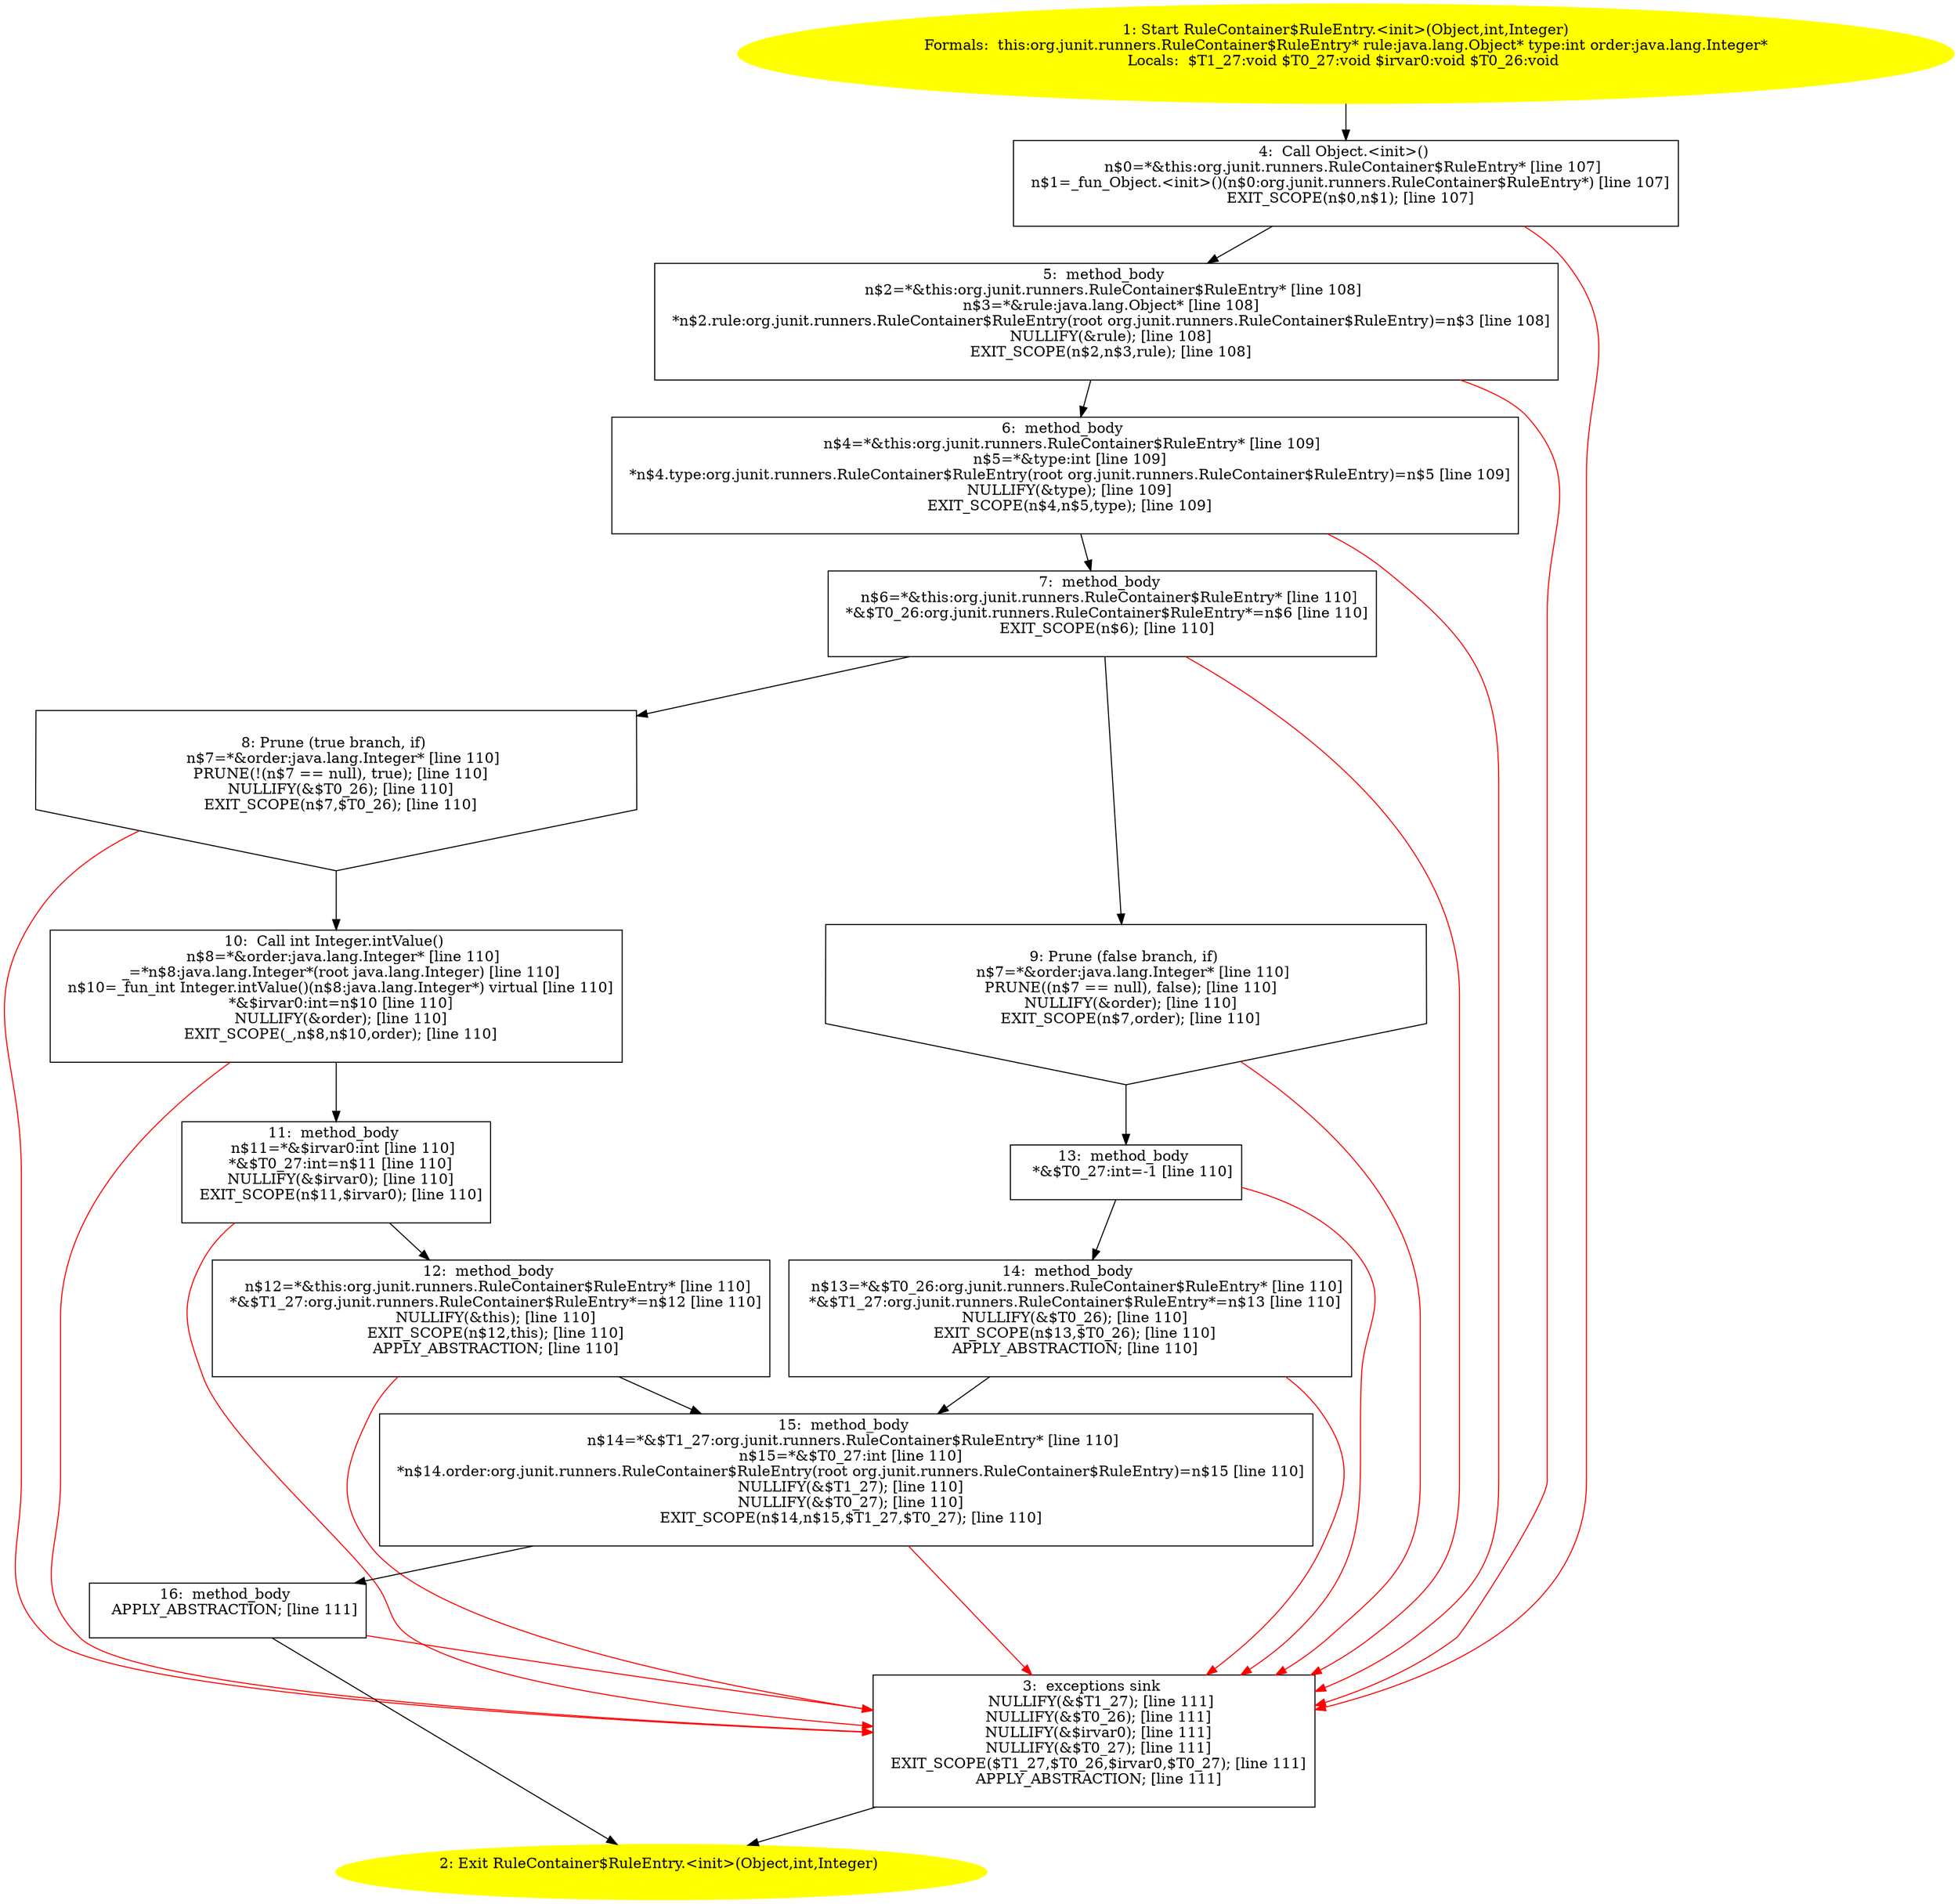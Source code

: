 /* @generated */
digraph cfg {
"org.junit.runners.RuleContainer$RuleEntry.<init>(java.lang.Object,int,java.lang.Integer).aedf439c553a54adda19e633c4d12f9d_1" [label="1: Start RuleContainer$RuleEntry.<init>(Object,int,Integer)\nFormals:  this:org.junit.runners.RuleContainer$RuleEntry* rule:java.lang.Object* type:int order:java.lang.Integer*\nLocals:  $T1_27:void $T0_27:void $irvar0:void $T0_26:void \n  " color=yellow style=filled]
	

	 "org.junit.runners.RuleContainer$RuleEntry.<init>(java.lang.Object,int,java.lang.Integer).aedf439c553a54adda19e633c4d12f9d_1" -> "org.junit.runners.RuleContainer$RuleEntry.<init>(java.lang.Object,int,java.lang.Integer).aedf439c553a54adda19e633c4d12f9d_4" ;
"org.junit.runners.RuleContainer$RuleEntry.<init>(java.lang.Object,int,java.lang.Integer).aedf439c553a54adda19e633c4d12f9d_2" [label="2: Exit RuleContainer$RuleEntry.<init>(Object,int,Integer) \n  " color=yellow style=filled]
	

"org.junit.runners.RuleContainer$RuleEntry.<init>(java.lang.Object,int,java.lang.Integer).aedf439c553a54adda19e633c4d12f9d_3" [label="3:  exceptions sink \n   NULLIFY(&$T1_27); [line 111]\n  NULLIFY(&$T0_26); [line 111]\n  NULLIFY(&$irvar0); [line 111]\n  NULLIFY(&$T0_27); [line 111]\n  EXIT_SCOPE($T1_27,$T0_26,$irvar0,$T0_27); [line 111]\n  APPLY_ABSTRACTION; [line 111]\n " shape="box"]
	

	 "org.junit.runners.RuleContainer$RuleEntry.<init>(java.lang.Object,int,java.lang.Integer).aedf439c553a54adda19e633c4d12f9d_3" -> "org.junit.runners.RuleContainer$RuleEntry.<init>(java.lang.Object,int,java.lang.Integer).aedf439c553a54adda19e633c4d12f9d_2" ;
"org.junit.runners.RuleContainer$RuleEntry.<init>(java.lang.Object,int,java.lang.Integer).aedf439c553a54adda19e633c4d12f9d_4" [label="4:  Call Object.<init>() \n   n$0=*&this:org.junit.runners.RuleContainer$RuleEntry* [line 107]\n  n$1=_fun_Object.<init>()(n$0:org.junit.runners.RuleContainer$RuleEntry*) [line 107]\n  EXIT_SCOPE(n$0,n$1); [line 107]\n " shape="box"]
	

	 "org.junit.runners.RuleContainer$RuleEntry.<init>(java.lang.Object,int,java.lang.Integer).aedf439c553a54adda19e633c4d12f9d_4" -> "org.junit.runners.RuleContainer$RuleEntry.<init>(java.lang.Object,int,java.lang.Integer).aedf439c553a54adda19e633c4d12f9d_5" ;
	 "org.junit.runners.RuleContainer$RuleEntry.<init>(java.lang.Object,int,java.lang.Integer).aedf439c553a54adda19e633c4d12f9d_4" -> "org.junit.runners.RuleContainer$RuleEntry.<init>(java.lang.Object,int,java.lang.Integer).aedf439c553a54adda19e633c4d12f9d_3" [color="red" ];
"org.junit.runners.RuleContainer$RuleEntry.<init>(java.lang.Object,int,java.lang.Integer).aedf439c553a54adda19e633c4d12f9d_5" [label="5:  method_body \n   n$2=*&this:org.junit.runners.RuleContainer$RuleEntry* [line 108]\n  n$3=*&rule:java.lang.Object* [line 108]\n  *n$2.rule:org.junit.runners.RuleContainer$RuleEntry(root org.junit.runners.RuleContainer$RuleEntry)=n$3 [line 108]\n  NULLIFY(&rule); [line 108]\n  EXIT_SCOPE(n$2,n$3,rule); [line 108]\n " shape="box"]
	

	 "org.junit.runners.RuleContainer$RuleEntry.<init>(java.lang.Object,int,java.lang.Integer).aedf439c553a54adda19e633c4d12f9d_5" -> "org.junit.runners.RuleContainer$RuleEntry.<init>(java.lang.Object,int,java.lang.Integer).aedf439c553a54adda19e633c4d12f9d_6" ;
	 "org.junit.runners.RuleContainer$RuleEntry.<init>(java.lang.Object,int,java.lang.Integer).aedf439c553a54adda19e633c4d12f9d_5" -> "org.junit.runners.RuleContainer$RuleEntry.<init>(java.lang.Object,int,java.lang.Integer).aedf439c553a54adda19e633c4d12f9d_3" [color="red" ];
"org.junit.runners.RuleContainer$RuleEntry.<init>(java.lang.Object,int,java.lang.Integer).aedf439c553a54adda19e633c4d12f9d_6" [label="6:  method_body \n   n$4=*&this:org.junit.runners.RuleContainer$RuleEntry* [line 109]\n  n$5=*&type:int [line 109]\n  *n$4.type:org.junit.runners.RuleContainer$RuleEntry(root org.junit.runners.RuleContainer$RuleEntry)=n$5 [line 109]\n  NULLIFY(&type); [line 109]\n  EXIT_SCOPE(n$4,n$5,type); [line 109]\n " shape="box"]
	

	 "org.junit.runners.RuleContainer$RuleEntry.<init>(java.lang.Object,int,java.lang.Integer).aedf439c553a54adda19e633c4d12f9d_6" -> "org.junit.runners.RuleContainer$RuleEntry.<init>(java.lang.Object,int,java.lang.Integer).aedf439c553a54adda19e633c4d12f9d_7" ;
	 "org.junit.runners.RuleContainer$RuleEntry.<init>(java.lang.Object,int,java.lang.Integer).aedf439c553a54adda19e633c4d12f9d_6" -> "org.junit.runners.RuleContainer$RuleEntry.<init>(java.lang.Object,int,java.lang.Integer).aedf439c553a54adda19e633c4d12f9d_3" [color="red" ];
"org.junit.runners.RuleContainer$RuleEntry.<init>(java.lang.Object,int,java.lang.Integer).aedf439c553a54adda19e633c4d12f9d_7" [label="7:  method_body \n   n$6=*&this:org.junit.runners.RuleContainer$RuleEntry* [line 110]\n  *&$T0_26:org.junit.runners.RuleContainer$RuleEntry*=n$6 [line 110]\n  EXIT_SCOPE(n$6); [line 110]\n " shape="box"]
	

	 "org.junit.runners.RuleContainer$RuleEntry.<init>(java.lang.Object,int,java.lang.Integer).aedf439c553a54adda19e633c4d12f9d_7" -> "org.junit.runners.RuleContainer$RuleEntry.<init>(java.lang.Object,int,java.lang.Integer).aedf439c553a54adda19e633c4d12f9d_8" ;
	 "org.junit.runners.RuleContainer$RuleEntry.<init>(java.lang.Object,int,java.lang.Integer).aedf439c553a54adda19e633c4d12f9d_7" -> "org.junit.runners.RuleContainer$RuleEntry.<init>(java.lang.Object,int,java.lang.Integer).aedf439c553a54adda19e633c4d12f9d_9" ;
	 "org.junit.runners.RuleContainer$RuleEntry.<init>(java.lang.Object,int,java.lang.Integer).aedf439c553a54adda19e633c4d12f9d_7" -> "org.junit.runners.RuleContainer$RuleEntry.<init>(java.lang.Object,int,java.lang.Integer).aedf439c553a54adda19e633c4d12f9d_3" [color="red" ];
"org.junit.runners.RuleContainer$RuleEntry.<init>(java.lang.Object,int,java.lang.Integer).aedf439c553a54adda19e633c4d12f9d_8" [label="8: Prune (true branch, if) \n   n$7=*&order:java.lang.Integer* [line 110]\n  PRUNE(!(n$7 == null), true); [line 110]\n  NULLIFY(&$T0_26); [line 110]\n  EXIT_SCOPE(n$7,$T0_26); [line 110]\n " shape="invhouse"]
	

	 "org.junit.runners.RuleContainer$RuleEntry.<init>(java.lang.Object,int,java.lang.Integer).aedf439c553a54adda19e633c4d12f9d_8" -> "org.junit.runners.RuleContainer$RuleEntry.<init>(java.lang.Object,int,java.lang.Integer).aedf439c553a54adda19e633c4d12f9d_10" ;
	 "org.junit.runners.RuleContainer$RuleEntry.<init>(java.lang.Object,int,java.lang.Integer).aedf439c553a54adda19e633c4d12f9d_8" -> "org.junit.runners.RuleContainer$RuleEntry.<init>(java.lang.Object,int,java.lang.Integer).aedf439c553a54adda19e633c4d12f9d_3" [color="red" ];
"org.junit.runners.RuleContainer$RuleEntry.<init>(java.lang.Object,int,java.lang.Integer).aedf439c553a54adda19e633c4d12f9d_9" [label="9: Prune (false branch, if) \n   n$7=*&order:java.lang.Integer* [line 110]\n  PRUNE((n$7 == null), false); [line 110]\n  NULLIFY(&order); [line 110]\n  EXIT_SCOPE(n$7,order); [line 110]\n " shape="invhouse"]
	

	 "org.junit.runners.RuleContainer$RuleEntry.<init>(java.lang.Object,int,java.lang.Integer).aedf439c553a54adda19e633c4d12f9d_9" -> "org.junit.runners.RuleContainer$RuleEntry.<init>(java.lang.Object,int,java.lang.Integer).aedf439c553a54adda19e633c4d12f9d_13" ;
	 "org.junit.runners.RuleContainer$RuleEntry.<init>(java.lang.Object,int,java.lang.Integer).aedf439c553a54adda19e633c4d12f9d_9" -> "org.junit.runners.RuleContainer$RuleEntry.<init>(java.lang.Object,int,java.lang.Integer).aedf439c553a54adda19e633c4d12f9d_3" [color="red" ];
"org.junit.runners.RuleContainer$RuleEntry.<init>(java.lang.Object,int,java.lang.Integer).aedf439c553a54adda19e633c4d12f9d_10" [label="10:  Call int Integer.intValue() \n   n$8=*&order:java.lang.Integer* [line 110]\n  _=*n$8:java.lang.Integer*(root java.lang.Integer) [line 110]\n  n$10=_fun_int Integer.intValue()(n$8:java.lang.Integer*) virtual [line 110]\n  *&$irvar0:int=n$10 [line 110]\n  NULLIFY(&order); [line 110]\n  EXIT_SCOPE(_,n$8,n$10,order); [line 110]\n " shape="box"]
	

	 "org.junit.runners.RuleContainer$RuleEntry.<init>(java.lang.Object,int,java.lang.Integer).aedf439c553a54adda19e633c4d12f9d_10" -> "org.junit.runners.RuleContainer$RuleEntry.<init>(java.lang.Object,int,java.lang.Integer).aedf439c553a54adda19e633c4d12f9d_11" ;
	 "org.junit.runners.RuleContainer$RuleEntry.<init>(java.lang.Object,int,java.lang.Integer).aedf439c553a54adda19e633c4d12f9d_10" -> "org.junit.runners.RuleContainer$RuleEntry.<init>(java.lang.Object,int,java.lang.Integer).aedf439c553a54adda19e633c4d12f9d_3" [color="red" ];
"org.junit.runners.RuleContainer$RuleEntry.<init>(java.lang.Object,int,java.lang.Integer).aedf439c553a54adda19e633c4d12f9d_11" [label="11:  method_body \n   n$11=*&$irvar0:int [line 110]\n  *&$T0_27:int=n$11 [line 110]\n  NULLIFY(&$irvar0); [line 110]\n  EXIT_SCOPE(n$11,$irvar0); [line 110]\n " shape="box"]
	

	 "org.junit.runners.RuleContainer$RuleEntry.<init>(java.lang.Object,int,java.lang.Integer).aedf439c553a54adda19e633c4d12f9d_11" -> "org.junit.runners.RuleContainer$RuleEntry.<init>(java.lang.Object,int,java.lang.Integer).aedf439c553a54adda19e633c4d12f9d_12" ;
	 "org.junit.runners.RuleContainer$RuleEntry.<init>(java.lang.Object,int,java.lang.Integer).aedf439c553a54adda19e633c4d12f9d_11" -> "org.junit.runners.RuleContainer$RuleEntry.<init>(java.lang.Object,int,java.lang.Integer).aedf439c553a54adda19e633c4d12f9d_3" [color="red" ];
"org.junit.runners.RuleContainer$RuleEntry.<init>(java.lang.Object,int,java.lang.Integer).aedf439c553a54adda19e633c4d12f9d_12" [label="12:  method_body \n   n$12=*&this:org.junit.runners.RuleContainer$RuleEntry* [line 110]\n  *&$T1_27:org.junit.runners.RuleContainer$RuleEntry*=n$12 [line 110]\n  NULLIFY(&this); [line 110]\n  EXIT_SCOPE(n$12,this); [line 110]\n  APPLY_ABSTRACTION; [line 110]\n " shape="box"]
	

	 "org.junit.runners.RuleContainer$RuleEntry.<init>(java.lang.Object,int,java.lang.Integer).aedf439c553a54adda19e633c4d12f9d_12" -> "org.junit.runners.RuleContainer$RuleEntry.<init>(java.lang.Object,int,java.lang.Integer).aedf439c553a54adda19e633c4d12f9d_15" ;
	 "org.junit.runners.RuleContainer$RuleEntry.<init>(java.lang.Object,int,java.lang.Integer).aedf439c553a54adda19e633c4d12f9d_12" -> "org.junit.runners.RuleContainer$RuleEntry.<init>(java.lang.Object,int,java.lang.Integer).aedf439c553a54adda19e633c4d12f9d_3" [color="red" ];
"org.junit.runners.RuleContainer$RuleEntry.<init>(java.lang.Object,int,java.lang.Integer).aedf439c553a54adda19e633c4d12f9d_13" [label="13:  method_body \n   *&$T0_27:int=-1 [line 110]\n " shape="box"]
	

	 "org.junit.runners.RuleContainer$RuleEntry.<init>(java.lang.Object,int,java.lang.Integer).aedf439c553a54adda19e633c4d12f9d_13" -> "org.junit.runners.RuleContainer$RuleEntry.<init>(java.lang.Object,int,java.lang.Integer).aedf439c553a54adda19e633c4d12f9d_14" ;
	 "org.junit.runners.RuleContainer$RuleEntry.<init>(java.lang.Object,int,java.lang.Integer).aedf439c553a54adda19e633c4d12f9d_13" -> "org.junit.runners.RuleContainer$RuleEntry.<init>(java.lang.Object,int,java.lang.Integer).aedf439c553a54adda19e633c4d12f9d_3" [color="red" ];
"org.junit.runners.RuleContainer$RuleEntry.<init>(java.lang.Object,int,java.lang.Integer).aedf439c553a54adda19e633c4d12f9d_14" [label="14:  method_body \n   n$13=*&$T0_26:org.junit.runners.RuleContainer$RuleEntry* [line 110]\n  *&$T1_27:org.junit.runners.RuleContainer$RuleEntry*=n$13 [line 110]\n  NULLIFY(&$T0_26); [line 110]\n  EXIT_SCOPE(n$13,$T0_26); [line 110]\n  APPLY_ABSTRACTION; [line 110]\n " shape="box"]
	

	 "org.junit.runners.RuleContainer$RuleEntry.<init>(java.lang.Object,int,java.lang.Integer).aedf439c553a54adda19e633c4d12f9d_14" -> "org.junit.runners.RuleContainer$RuleEntry.<init>(java.lang.Object,int,java.lang.Integer).aedf439c553a54adda19e633c4d12f9d_15" ;
	 "org.junit.runners.RuleContainer$RuleEntry.<init>(java.lang.Object,int,java.lang.Integer).aedf439c553a54adda19e633c4d12f9d_14" -> "org.junit.runners.RuleContainer$RuleEntry.<init>(java.lang.Object,int,java.lang.Integer).aedf439c553a54adda19e633c4d12f9d_3" [color="red" ];
"org.junit.runners.RuleContainer$RuleEntry.<init>(java.lang.Object,int,java.lang.Integer).aedf439c553a54adda19e633c4d12f9d_15" [label="15:  method_body \n   n$14=*&$T1_27:org.junit.runners.RuleContainer$RuleEntry* [line 110]\n  n$15=*&$T0_27:int [line 110]\n  *n$14.order:org.junit.runners.RuleContainer$RuleEntry(root org.junit.runners.RuleContainer$RuleEntry)=n$15 [line 110]\n  NULLIFY(&$T1_27); [line 110]\n  NULLIFY(&$T0_27); [line 110]\n  EXIT_SCOPE(n$14,n$15,$T1_27,$T0_27); [line 110]\n " shape="box"]
	

	 "org.junit.runners.RuleContainer$RuleEntry.<init>(java.lang.Object,int,java.lang.Integer).aedf439c553a54adda19e633c4d12f9d_15" -> "org.junit.runners.RuleContainer$RuleEntry.<init>(java.lang.Object,int,java.lang.Integer).aedf439c553a54adda19e633c4d12f9d_16" ;
	 "org.junit.runners.RuleContainer$RuleEntry.<init>(java.lang.Object,int,java.lang.Integer).aedf439c553a54adda19e633c4d12f9d_15" -> "org.junit.runners.RuleContainer$RuleEntry.<init>(java.lang.Object,int,java.lang.Integer).aedf439c553a54adda19e633c4d12f9d_3" [color="red" ];
"org.junit.runners.RuleContainer$RuleEntry.<init>(java.lang.Object,int,java.lang.Integer).aedf439c553a54adda19e633c4d12f9d_16" [label="16:  method_body \n   APPLY_ABSTRACTION; [line 111]\n " shape="box"]
	

	 "org.junit.runners.RuleContainer$RuleEntry.<init>(java.lang.Object,int,java.lang.Integer).aedf439c553a54adda19e633c4d12f9d_16" -> "org.junit.runners.RuleContainer$RuleEntry.<init>(java.lang.Object,int,java.lang.Integer).aedf439c553a54adda19e633c4d12f9d_2" ;
	 "org.junit.runners.RuleContainer$RuleEntry.<init>(java.lang.Object,int,java.lang.Integer).aedf439c553a54adda19e633c4d12f9d_16" -> "org.junit.runners.RuleContainer$RuleEntry.<init>(java.lang.Object,int,java.lang.Integer).aedf439c553a54adda19e633c4d12f9d_3" [color="red" ];
}
